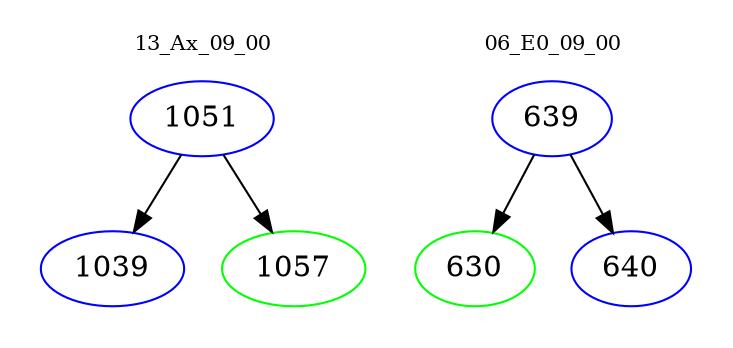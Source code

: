 digraph{
subgraph cluster_0 {
color = white
label = "13_Ax_09_00";
fontsize=10;
T0_1051 [label="1051", color="blue"]
T0_1051 -> T0_1039 [color="black"]
T0_1039 [label="1039", color="blue"]
T0_1051 -> T0_1057 [color="black"]
T0_1057 [label="1057", color="green"]
}
subgraph cluster_1 {
color = white
label = "06_E0_09_00";
fontsize=10;
T1_639 [label="639", color="blue"]
T1_639 -> T1_630 [color="black"]
T1_630 [label="630", color="green"]
T1_639 -> T1_640 [color="black"]
T1_640 [label="640", color="blue"]
}
}

